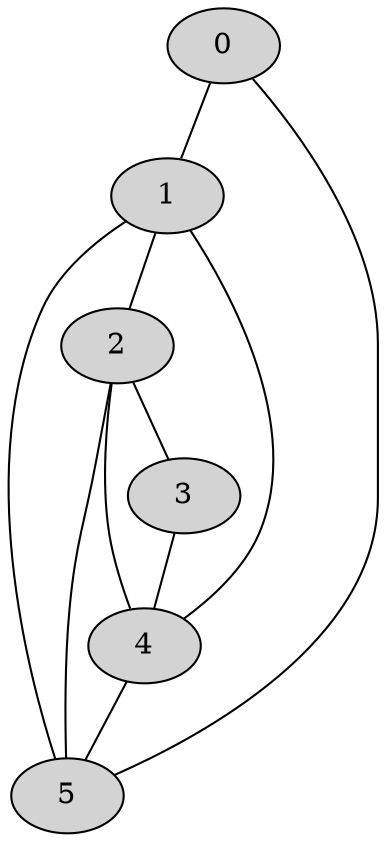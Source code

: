 graph "graph" {
        node [style=filled];
        edge [dir=none];
        0 -- 1;
        0 -- 5;
        1 -- 5;
        1 -- 2;
        1 -- 4;
        2 -- 5;
        2 -- 4;
        2 -- 3;
        3 -- 4;
        4 -- 5;
}
